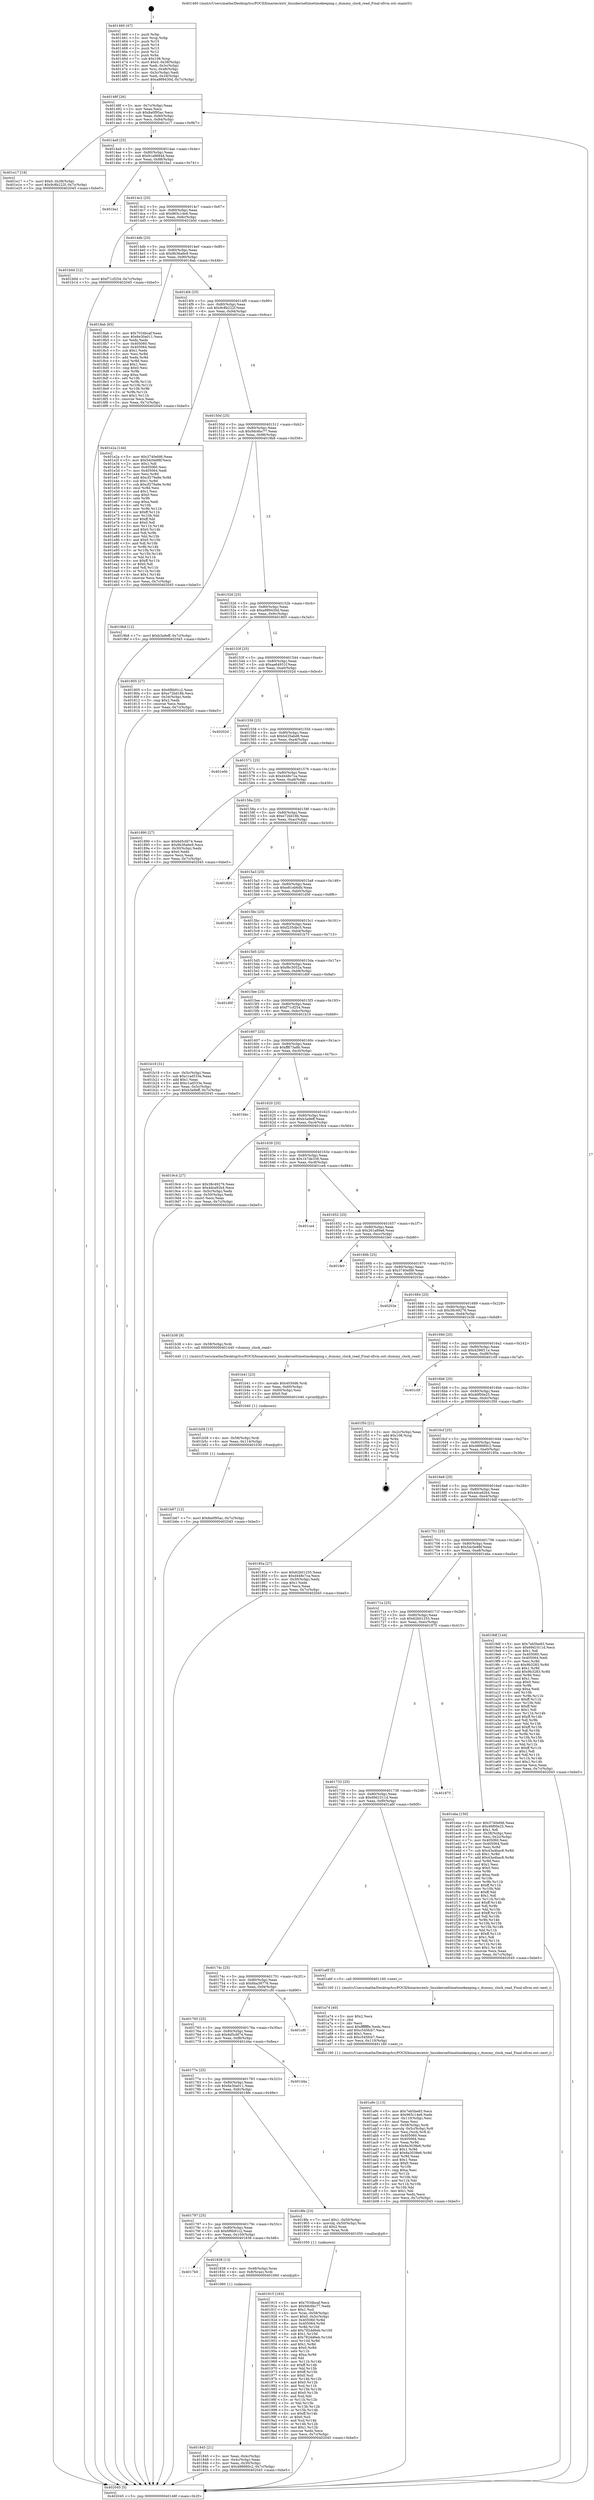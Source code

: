 digraph "0x401460" {
  label = "0x401460 (/mnt/c/Users/mathe/Desktop/tcc/POCII/binaries/extr_linuxkerneltimetimekeeping.c_dummy_clock_read_Final-ollvm.out::main(0))"
  labelloc = "t"
  node[shape=record]

  Entry [label="",width=0.3,height=0.3,shape=circle,fillcolor=black,style=filled]
  "0x40148f" [label="{
     0x40148f [26]\l
     | [instrs]\l
     &nbsp;&nbsp;0x40148f \<+3\>: mov -0x7c(%rbp),%eax\l
     &nbsp;&nbsp;0x401492 \<+2\>: mov %eax,%ecx\l
     &nbsp;&nbsp;0x401494 \<+6\>: sub $0x8a0f95ac,%ecx\l
     &nbsp;&nbsp;0x40149a \<+3\>: mov %eax,-0x80(%rbp)\l
     &nbsp;&nbsp;0x40149d \<+6\>: mov %ecx,-0x84(%rbp)\l
     &nbsp;&nbsp;0x4014a3 \<+6\>: je 0000000000401e17 \<main+0x9b7\>\l
  }"]
  "0x401e17" [label="{
     0x401e17 [19]\l
     | [instrs]\l
     &nbsp;&nbsp;0x401e17 \<+7\>: movl $0x0,-0x38(%rbp)\l
     &nbsp;&nbsp;0x401e1e \<+7\>: movl $0x9c8b222f,-0x7c(%rbp)\l
     &nbsp;&nbsp;0x401e25 \<+5\>: jmp 0000000000402045 \<main+0xbe5\>\l
  }"]
  "0x4014a9" [label="{
     0x4014a9 [25]\l
     | [instrs]\l
     &nbsp;&nbsp;0x4014a9 \<+5\>: jmp 00000000004014ae \<main+0x4e\>\l
     &nbsp;&nbsp;0x4014ae \<+3\>: mov -0x80(%rbp),%eax\l
     &nbsp;&nbsp;0x4014b1 \<+5\>: sub $0x91a9684d,%eax\l
     &nbsp;&nbsp;0x4014b6 \<+6\>: mov %eax,-0x88(%rbp)\l
     &nbsp;&nbsp;0x4014bc \<+6\>: je 0000000000401ba1 \<main+0x741\>\l
  }"]
  Exit [label="",width=0.3,height=0.3,shape=circle,fillcolor=black,style=filled,peripheries=2]
  "0x401ba1" [label="{
     0x401ba1\l
  }", style=dashed]
  "0x4014c2" [label="{
     0x4014c2 [25]\l
     | [instrs]\l
     &nbsp;&nbsp;0x4014c2 \<+5\>: jmp 00000000004014c7 \<main+0x67\>\l
     &nbsp;&nbsp;0x4014c7 \<+3\>: mov -0x80(%rbp),%eax\l
     &nbsp;&nbsp;0x4014ca \<+5\>: sub $0x965c14e6,%eax\l
     &nbsp;&nbsp;0x4014cf \<+6\>: mov %eax,-0x8c(%rbp)\l
     &nbsp;&nbsp;0x4014d5 \<+6\>: je 0000000000401b0d \<main+0x6ad\>\l
  }"]
  "0x401b67" [label="{
     0x401b67 [12]\l
     | [instrs]\l
     &nbsp;&nbsp;0x401b67 \<+7\>: movl $0x8a0f95ac,-0x7c(%rbp)\l
     &nbsp;&nbsp;0x401b6e \<+5\>: jmp 0000000000402045 \<main+0xbe5\>\l
  }"]
  "0x401b0d" [label="{
     0x401b0d [12]\l
     | [instrs]\l
     &nbsp;&nbsp;0x401b0d \<+7\>: movl $0xf71cf254,-0x7c(%rbp)\l
     &nbsp;&nbsp;0x401b14 \<+5\>: jmp 0000000000402045 \<main+0xbe5\>\l
  }"]
  "0x4014db" [label="{
     0x4014db [25]\l
     | [instrs]\l
     &nbsp;&nbsp;0x4014db \<+5\>: jmp 00000000004014e0 \<main+0x80\>\l
     &nbsp;&nbsp;0x4014e0 \<+3\>: mov -0x80(%rbp),%eax\l
     &nbsp;&nbsp;0x4014e3 \<+5\>: sub $0x9b36a6e9,%eax\l
     &nbsp;&nbsp;0x4014e8 \<+6\>: mov %eax,-0x90(%rbp)\l
     &nbsp;&nbsp;0x4014ee \<+6\>: je 00000000004018ab \<main+0x44b\>\l
  }"]
  "0x401b58" [label="{
     0x401b58 [15]\l
     | [instrs]\l
     &nbsp;&nbsp;0x401b58 \<+4\>: mov -0x58(%rbp),%rdi\l
     &nbsp;&nbsp;0x401b5c \<+6\>: mov %eax,-0x114(%rbp)\l
     &nbsp;&nbsp;0x401b62 \<+5\>: call 0000000000401030 \<free@plt\>\l
     | [calls]\l
     &nbsp;&nbsp;0x401030 \{1\} (unknown)\l
  }"]
  "0x4018ab" [label="{
     0x4018ab [83]\l
     | [instrs]\l
     &nbsp;&nbsp;0x4018ab \<+5\>: mov $0x7034bcaf,%eax\l
     &nbsp;&nbsp;0x4018b0 \<+5\>: mov $0x6e30a011,%ecx\l
     &nbsp;&nbsp;0x4018b5 \<+2\>: xor %edx,%edx\l
     &nbsp;&nbsp;0x4018b7 \<+7\>: mov 0x405060,%esi\l
     &nbsp;&nbsp;0x4018be \<+7\>: mov 0x405064,%edi\l
     &nbsp;&nbsp;0x4018c5 \<+3\>: sub $0x1,%edx\l
     &nbsp;&nbsp;0x4018c8 \<+3\>: mov %esi,%r8d\l
     &nbsp;&nbsp;0x4018cb \<+3\>: add %edx,%r8d\l
     &nbsp;&nbsp;0x4018ce \<+4\>: imul %r8d,%esi\l
     &nbsp;&nbsp;0x4018d2 \<+3\>: and $0x1,%esi\l
     &nbsp;&nbsp;0x4018d5 \<+3\>: cmp $0x0,%esi\l
     &nbsp;&nbsp;0x4018d8 \<+4\>: sete %r9b\l
     &nbsp;&nbsp;0x4018dc \<+3\>: cmp $0xa,%edi\l
     &nbsp;&nbsp;0x4018df \<+4\>: setl %r10b\l
     &nbsp;&nbsp;0x4018e3 \<+3\>: mov %r9b,%r11b\l
     &nbsp;&nbsp;0x4018e6 \<+3\>: and %r10b,%r11b\l
     &nbsp;&nbsp;0x4018e9 \<+3\>: xor %r10b,%r9b\l
     &nbsp;&nbsp;0x4018ec \<+3\>: or %r9b,%r11b\l
     &nbsp;&nbsp;0x4018ef \<+4\>: test $0x1,%r11b\l
     &nbsp;&nbsp;0x4018f3 \<+3\>: cmovne %ecx,%eax\l
     &nbsp;&nbsp;0x4018f6 \<+3\>: mov %eax,-0x7c(%rbp)\l
     &nbsp;&nbsp;0x4018f9 \<+5\>: jmp 0000000000402045 \<main+0xbe5\>\l
  }"]
  "0x4014f4" [label="{
     0x4014f4 [25]\l
     | [instrs]\l
     &nbsp;&nbsp;0x4014f4 \<+5\>: jmp 00000000004014f9 \<main+0x99\>\l
     &nbsp;&nbsp;0x4014f9 \<+3\>: mov -0x80(%rbp),%eax\l
     &nbsp;&nbsp;0x4014fc \<+5\>: sub $0x9c8b222f,%eax\l
     &nbsp;&nbsp;0x401501 \<+6\>: mov %eax,-0x94(%rbp)\l
     &nbsp;&nbsp;0x401507 \<+6\>: je 0000000000401e2a \<main+0x9ca\>\l
  }"]
  "0x401b41" [label="{
     0x401b41 [23]\l
     | [instrs]\l
     &nbsp;&nbsp;0x401b41 \<+10\>: movabs $0x4030d6,%rdi\l
     &nbsp;&nbsp;0x401b4b \<+3\>: mov %eax,-0x60(%rbp)\l
     &nbsp;&nbsp;0x401b4e \<+3\>: mov -0x60(%rbp),%esi\l
     &nbsp;&nbsp;0x401b51 \<+2\>: mov $0x0,%al\l
     &nbsp;&nbsp;0x401b53 \<+5\>: call 0000000000401040 \<printf@plt\>\l
     | [calls]\l
     &nbsp;&nbsp;0x401040 \{1\} (unknown)\l
  }"]
  "0x401e2a" [label="{
     0x401e2a [144]\l
     | [instrs]\l
     &nbsp;&nbsp;0x401e2a \<+5\>: mov $0x3740efd6,%eax\l
     &nbsp;&nbsp;0x401e2f \<+5\>: mov $0x5dc0e88f,%ecx\l
     &nbsp;&nbsp;0x401e34 \<+2\>: mov $0x1,%dl\l
     &nbsp;&nbsp;0x401e36 \<+7\>: mov 0x405060,%esi\l
     &nbsp;&nbsp;0x401e3d \<+7\>: mov 0x405064,%edi\l
     &nbsp;&nbsp;0x401e44 \<+3\>: mov %esi,%r8d\l
     &nbsp;&nbsp;0x401e47 \<+7\>: add $0xcf279a9e,%r8d\l
     &nbsp;&nbsp;0x401e4e \<+4\>: sub $0x1,%r8d\l
     &nbsp;&nbsp;0x401e52 \<+7\>: sub $0xcf279a9e,%r8d\l
     &nbsp;&nbsp;0x401e59 \<+4\>: imul %r8d,%esi\l
     &nbsp;&nbsp;0x401e5d \<+3\>: and $0x1,%esi\l
     &nbsp;&nbsp;0x401e60 \<+3\>: cmp $0x0,%esi\l
     &nbsp;&nbsp;0x401e63 \<+4\>: sete %r9b\l
     &nbsp;&nbsp;0x401e67 \<+3\>: cmp $0xa,%edi\l
     &nbsp;&nbsp;0x401e6a \<+4\>: setl %r10b\l
     &nbsp;&nbsp;0x401e6e \<+3\>: mov %r9b,%r11b\l
     &nbsp;&nbsp;0x401e71 \<+4\>: xor $0xff,%r11b\l
     &nbsp;&nbsp;0x401e75 \<+3\>: mov %r10b,%bl\l
     &nbsp;&nbsp;0x401e78 \<+3\>: xor $0xff,%bl\l
     &nbsp;&nbsp;0x401e7b \<+3\>: xor $0x0,%dl\l
     &nbsp;&nbsp;0x401e7e \<+3\>: mov %r11b,%r14b\l
     &nbsp;&nbsp;0x401e81 \<+4\>: and $0x0,%r14b\l
     &nbsp;&nbsp;0x401e85 \<+3\>: and %dl,%r9b\l
     &nbsp;&nbsp;0x401e88 \<+3\>: mov %bl,%r15b\l
     &nbsp;&nbsp;0x401e8b \<+4\>: and $0x0,%r15b\l
     &nbsp;&nbsp;0x401e8f \<+3\>: and %dl,%r10b\l
     &nbsp;&nbsp;0x401e92 \<+3\>: or %r9b,%r14b\l
     &nbsp;&nbsp;0x401e95 \<+3\>: or %r10b,%r15b\l
     &nbsp;&nbsp;0x401e98 \<+3\>: xor %r15b,%r14b\l
     &nbsp;&nbsp;0x401e9b \<+3\>: or %bl,%r11b\l
     &nbsp;&nbsp;0x401e9e \<+4\>: xor $0xff,%r11b\l
     &nbsp;&nbsp;0x401ea2 \<+3\>: or $0x0,%dl\l
     &nbsp;&nbsp;0x401ea5 \<+3\>: and %dl,%r11b\l
     &nbsp;&nbsp;0x401ea8 \<+3\>: or %r11b,%r14b\l
     &nbsp;&nbsp;0x401eab \<+4\>: test $0x1,%r14b\l
     &nbsp;&nbsp;0x401eaf \<+3\>: cmovne %ecx,%eax\l
     &nbsp;&nbsp;0x401eb2 \<+3\>: mov %eax,-0x7c(%rbp)\l
     &nbsp;&nbsp;0x401eb5 \<+5\>: jmp 0000000000402045 \<main+0xbe5\>\l
  }"]
  "0x40150d" [label="{
     0x40150d [25]\l
     | [instrs]\l
     &nbsp;&nbsp;0x40150d \<+5\>: jmp 0000000000401512 \<main+0xb2\>\l
     &nbsp;&nbsp;0x401512 \<+3\>: mov -0x80(%rbp),%eax\l
     &nbsp;&nbsp;0x401515 \<+5\>: sub $0x9dc6bc77,%eax\l
     &nbsp;&nbsp;0x40151a \<+6\>: mov %eax,-0x98(%rbp)\l
     &nbsp;&nbsp;0x401520 \<+6\>: je 00000000004019b8 \<main+0x558\>\l
  }"]
  "0x401a9c" [label="{
     0x401a9c [113]\l
     | [instrs]\l
     &nbsp;&nbsp;0x401a9c \<+5\>: mov $0x7eb5be83,%ecx\l
     &nbsp;&nbsp;0x401aa1 \<+5\>: mov $0x965c14e6,%edx\l
     &nbsp;&nbsp;0x401aa6 \<+6\>: mov -0x110(%rbp),%esi\l
     &nbsp;&nbsp;0x401aac \<+3\>: imul %eax,%esi\l
     &nbsp;&nbsp;0x401aaf \<+4\>: mov -0x58(%rbp),%rdi\l
     &nbsp;&nbsp;0x401ab3 \<+4\>: movslq -0x5c(%rbp),%r8\l
     &nbsp;&nbsp;0x401ab7 \<+4\>: mov %esi,(%rdi,%r8,4)\l
     &nbsp;&nbsp;0x401abb \<+7\>: mov 0x405060,%eax\l
     &nbsp;&nbsp;0x401ac2 \<+7\>: mov 0x405064,%esi\l
     &nbsp;&nbsp;0x401ac9 \<+3\>: mov %eax,%r9d\l
     &nbsp;&nbsp;0x401acc \<+7\>: sub $0x8a3038e6,%r9d\l
     &nbsp;&nbsp;0x401ad3 \<+4\>: sub $0x1,%r9d\l
     &nbsp;&nbsp;0x401ad7 \<+7\>: add $0x8a3038e6,%r9d\l
     &nbsp;&nbsp;0x401ade \<+4\>: imul %r9d,%eax\l
     &nbsp;&nbsp;0x401ae2 \<+3\>: and $0x1,%eax\l
     &nbsp;&nbsp;0x401ae5 \<+3\>: cmp $0x0,%eax\l
     &nbsp;&nbsp;0x401ae8 \<+4\>: sete %r10b\l
     &nbsp;&nbsp;0x401aec \<+3\>: cmp $0xa,%esi\l
     &nbsp;&nbsp;0x401aef \<+4\>: setl %r11b\l
     &nbsp;&nbsp;0x401af3 \<+3\>: mov %r10b,%bl\l
     &nbsp;&nbsp;0x401af6 \<+3\>: and %r11b,%bl\l
     &nbsp;&nbsp;0x401af9 \<+3\>: xor %r11b,%r10b\l
     &nbsp;&nbsp;0x401afc \<+3\>: or %r10b,%bl\l
     &nbsp;&nbsp;0x401aff \<+3\>: test $0x1,%bl\l
     &nbsp;&nbsp;0x401b02 \<+3\>: cmovne %edx,%ecx\l
     &nbsp;&nbsp;0x401b05 \<+3\>: mov %ecx,-0x7c(%rbp)\l
     &nbsp;&nbsp;0x401b08 \<+5\>: jmp 0000000000402045 \<main+0xbe5\>\l
  }"]
  "0x4019b8" [label="{
     0x4019b8 [12]\l
     | [instrs]\l
     &nbsp;&nbsp;0x4019b8 \<+7\>: movl $0xb3a9eff,-0x7c(%rbp)\l
     &nbsp;&nbsp;0x4019bf \<+5\>: jmp 0000000000402045 \<main+0xbe5\>\l
  }"]
  "0x401526" [label="{
     0x401526 [25]\l
     | [instrs]\l
     &nbsp;&nbsp;0x401526 \<+5\>: jmp 000000000040152b \<main+0xcb\>\l
     &nbsp;&nbsp;0x40152b \<+3\>: mov -0x80(%rbp),%eax\l
     &nbsp;&nbsp;0x40152e \<+5\>: sub $0xa989430d,%eax\l
     &nbsp;&nbsp;0x401533 \<+6\>: mov %eax,-0x9c(%rbp)\l
     &nbsp;&nbsp;0x401539 \<+6\>: je 0000000000401805 \<main+0x3a5\>\l
  }"]
  "0x401a74" [label="{
     0x401a74 [40]\l
     | [instrs]\l
     &nbsp;&nbsp;0x401a74 \<+5\>: mov $0x2,%ecx\l
     &nbsp;&nbsp;0x401a79 \<+1\>: cltd\l
     &nbsp;&nbsp;0x401a7a \<+2\>: idiv %ecx\l
     &nbsp;&nbsp;0x401a7c \<+6\>: imul $0xfffffffe,%edx,%ecx\l
     &nbsp;&nbsp;0x401a82 \<+6\>: add $0xc545fcb7,%ecx\l
     &nbsp;&nbsp;0x401a88 \<+3\>: add $0x1,%ecx\l
     &nbsp;&nbsp;0x401a8b \<+6\>: sub $0xc545fcb7,%ecx\l
     &nbsp;&nbsp;0x401a91 \<+6\>: mov %ecx,-0x110(%rbp)\l
     &nbsp;&nbsp;0x401a97 \<+5\>: call 0000000000401160 \<next_i\>\l
     | [calls]\l
     &nbsp;&nbsp;0x401160 \{1\} (/mnt/c/Users/mathe/Desktop/tcc/POCII/binaries/extr_linuxkerneltimetimekeeping.c_dummy_clock_read_Final-ollvm.out::next_i)\l
  }"]
  "0x401805" [label="{
     0x401805 [27]\l
     | [instrs]\l
     &nbsp;&nbsp;0x401805 \<+5\>: mov $0x6f6b91c2,%eax\l
     &nbsp;&nbsp;0x40180a \<+5\>: mov $0xe72bd18b,%ecx\l
     &nbsp;&nbsp;0x40180f \<+3\>: mov -0x34(%rbp),%edx\l
     &nbsp;&nbsp;0x401812 \<+3\>: cmp $0x2,%edx\l
     &nbsp;&nbsp;0x401815 \<+3\>: cmovne %ecx,%eax\l
     &nbsp;&nbsp;0x401818 \<+3\>: mov %eax,-0x7c(%rbp)\l
     &nbsp;&nbsp;0x40181b \<+5\>: jmp 0000000000402045 \<main+0xbe5\>\l
  }"]
  "0x40153f" [label="{
     0x40153f [25]\l
     | [instrs]\l
     &nbsp;&nbsp;0x40153f \<+5\>: jmp 0000000000401544 \<main+0xe4\>\l
     &nbsp;&nbsp;0x401544 \<+3\>: mov -0x80(%rbp),%eax\l
     &nbsp;&nbsp;0x401547 \<+5\>: sub $0xaa64931f,%eax\l
     &nbsp;&nbsp;0x40154c \<+6\>: mov %eax,-0xa0(%rbp)\l
     &nbsp;&nbsp;0x401552 \<+6\>: je 000000000040202d \<main+0xbcd\>\l
  }"]
  "0x402045" [label="{
     0x402045 [5]\l
     | [instrs]\l
     &nbsp;&nbsp;0x402045 \<+5\>: jmp 000000000040148f \<main+0x2f\>\l
  }"]
  "0x401460" [label="{
     0x401460 [47]\l
     | [instrs]\l
     &nbsp;&nbsp;0x401460 \<+1\>: push %rbp\l
     &nbsp;&nbsp;0x401461 \<+3\>: mov %rsp,%rbp\l
     &nbsp;&nbsp;0x401464 \<+2\>: push %r15\l
     &nbsp;&nbsp;0x401466 \<+2\>: push %r14\l
     &nbsp;&nbsp;0x401468 \<+2\>: push %r13\l
     &nbsp;&nbsp;0x40146a \<+2\>: push %r12\l
     &nbsp;&nbsp;0x40146c \<+1\>: push %rbx\l
     &nbsp;&nbsp;0x40146d \<+7\>: sub $0x108,%rsp\l
     &nbsp;&nbsp;0x401474 \<+7\>: movl $0x0,-0x38(%rbp)\l
     &nbsp;&nbsp;0x40147b \<+3\>: mov %edi,-0x3c(%rbp)\l
     &nbsp;&nbsp;0x40147e \<+4\>: mov %rsi,-0x48(%rbp)\l
     &nbsp;&nbsp;0x401482 \<+3\>: mov -0x3c(%rbp),%edi\l
     &nbsp;&nbsp;0x401485 \<+3\>: mov %edi,-0x34(%rbp)\l
     &nbsp;&nbsp;0x401488 \<+7\>: movl $0xa989430d,-0x7c(%rbp)\l
  }"]
  "0x401915" [label="{
     0x401915 [163]\l
     | [instrs]\l
     &nbsp;&nbsp;0x401915 \<+5\>: mov $0x7034bcaf,%ecx\l
     &nbsp;&nbsp;0x40191a \<+5\>: mov $0x9dc6bc77,%edx\l
     &nbsp;&nbsp;0x40191f \<+3\>: mov $0x1,%sil\l
     &nbsp;&nbsp;0x401922 \<+4\>: mov %rax,-0x58(%rbp)\l
     &nbsp;&nbsp;0x401926 \<+7\>: movl $0x0,-0x5c(%rbp)\l
     &nbsp;&nbsp;0x40192d \<+8\>: mov 0x405060,%r8d\l
     &nbsp;&nbsp;0x401935 \<+8\>: mov 0x405064,%r9d\l
     &nbsp;&nbsp;0x40193d \<+3\>: mov %r8d,%r10d\l
     &nbsp;&nbsp;0x401940 \<+7\>: add $0x782dd6eb,%r10d\l
     &nbsp;&nbsp;0x401947 \<+4\>: sub $0x1,%r10d\l
     &nbsp;&nbsp;0x40194b \<+7\>: sub $0x782dd6eb,%r10d\l
     &nbsp;&nbsp;0x401952 \<+4\>: imul %r10d,%r8d\l
     &nbsp;&nbsp;0x401956 \<+4\>: and $0x1,%r8d\l
     &nbsp;&nbsp;0x40195a \<+4\>: cmp $0x0,%r8d\l
     &nbsp;&nbsp;0x40195e \<+4\>: sete %r11b\l
     &nbsp;&nbsp;0x401962 \<+4\>: cmp $0xa,%r9d\l
     &nbsp;&nbsp;0x401966 \<+3\>: setl %bl\l
     &nbsp;&nbsp;0x401969 \<+3\>: mov %r11b,%r14b\l
     &nbsp;&nbsp;0x40196c \<+4\>: xor $0xff,%r14b\l
     &nbsp;&nbsp;0x401970 \<+3\>: mov %bl,%r15b\l
     &nbsp;&nbsp;0x401973 \<+4\>: xor $0xff,%r15b\l
     &nbsp;&nbsp;0x401977 \<+4\>: xor $0x0,%sil\l
     &nbsp;&nbsp;0x40197b \<+3\>: mov %r14b,%r12b\l
     &nbsp;&nbsp;0x40197e \<+4\>: and $0x0,%r12b\l
     &nbsp;&nbsp;0x401982 \<+3\>: and %sil,%r11b\l
     &nbsp;&nbsp;0x401985 \<+3\>: mov %r15b,%r13b\l
     &nbsp;&nbsp;0x401988 \<+4\>: and $0x0,%r13b\l
     &nbsp;&nbsp;0x40198c \<+3\>: and %sil,%bl\l
     &nbsp;&nbsp;0x40198f \<+3\>: or %r11b,%r12b\l
     &nbsp;&nbsp;0x401992 \<+3\>: or %bl,%r13b\l
     &nbsp;&nbsp;0x401995 \<+3\>: xor %r13b,%r12b\l
     &nbsp;&nbsp;0x401998 \<+3\>: or %r15b,%r14b\l
     &nbsp;&nbsp;0x40199b \<+4\>: xor $0xff,%r14b\l
     &nbsp;&nbsp;0x40199f \<+4\>: or $0x0,%sil\l
     &nbsp;&nbsp;0x4019a3 \<+3\>: and %sil,%r14b\l
     &nbsp;&nbsp;0x4019a6 \<+3\>: or %r14b,%r12b\l
     &nbsp;&nbsp;0x4019a9 \<+4\>: test $0x1,%r12b\l
     &nbsp;&nbsp;0x4019ad \<+3\>: cmovne %edx,%ecx\l
     &nbsp;&nbsp;0x4019b0 \<+3\>: mov %ecx,-0x7c(%rbp)\l
     &nbsp;&nbsp;0x4019b3 \<+5\>: jmp 0000000000402045 \<main+0xbe5\>\l
  }"]
  "0x40202d" [label="{
     0x40202d\l
  }", style=dashed]
  "0x401558" [label="{
     0x401558 [25]\l
     | [instrs]\l
     &nbsp;&nbsp;0x401558 \<+5\>: jmp 000000000040155d \<main+0xfd\>\l
     &nbsp;&nbsp;0x40155d \<+3\>: mov -0x80(%rbp),%eax\l
     &nbsp;&nbsp;0x401560 \<+5\>: sub $0xb435abd8,%eax\l
     &nbsp;&nbsp;0x401565 \<+6\>: mov %eax,-0xa4(%rbp)\l
     &nbsp;&nbsp;0x40156b \<+6\>: je 0000000000401e0b \<main+0x9ab\>\l
  }"]
  "0x401845" [label="{
     0x401845 [21]\l
     | [instrs]\l
     &nbsp;&nbsp;0x401845 \<+3\>: mov %eax,-0x4c(%rbp)\l
     &nbsp;&nbsp;0x401848 \<+3\>: mov -0x4c(%rbp),%eax\l
     &nbsp;&nbsp;0x40184b \<+3\>: mov %eax,-0x30(%rbp)\l
     &nbsp;&nbsp;0x40184e \<+7\>: movl $0x488680c2,-0x7c(%rbp)\l
     &nbsp;&nbsp;0x401855 \<+5\>: jmp 0000000000402045 \<main+0xbe5\>\l
  }"]
  "0x401e0b" [label="{
     0x401e0b\l
  }", style=dashed]
  "0x401571" [label="{
     0x401571 [25]\l
     | [instrs]\l
     &nbsp;&nbsp;0x401571 \<+5\>: jmp 0000000000401576 \<main+0x116\>\l
     &nbsp;&nbsp;0x401576 \<+3\>: mov -0x80(%rbp),%eax\l
     &nbsp;&nbsp;0x401579 \<+5\>: sub $0xd448c7ca,%eax\l
     &nbsp;&nbsp;0x40157e \<+6\>: mov %eax,-0xa8(%rbp)\l
     &nbsp;&nbsp;0x401584 \<+6\>: je 0000000000401890 \<main+0x430\>\l
  }"]
  "0x4017b0" [label="{
     0x4017b0\l
  }", style=dashed]
  "0x401890" [label="{
     0x401890 [27]\l
     | [instrs]\l
     &nbsp;&nbsp;0x401890 \<+5\>: mov $0x6d5cfd74,%eax\l
     &nbsp;&nbsp;0x401895 \<+5\>: mov $0x9b36a6e9,%ecx\l
     &nbsp;&nbsp;0x40189a \<+3\>: mov -0x30(%rbp),%edx\l
     &nbsp;&nbsp;0x40189d \<+3\>: cmp $0x0,%edx\l
     &nbsp;&nbsp;0x4018a0 \<+3\>: cmove %ecx,%eax\l
     &nbsp;&nbsp;0x4018a3 \<+3\>: mov %eax,-0x7c(%rbp)\l
     &nbsp;&nbsp;0x4018a6 \<+5\>: jmp 0000000000402045 \<main+0xbe5\>\l
  }"]
  "0x40158a" [label="{
     0x40158a [25]\l
     | [instrs]\l
     &nbsp;&nbsp;0x40158a \<+5\>: jmp 000000000040158f \<main+0x12f\>\l
     &nbsp;&nbsp;0x40158f \<+3\>: mov -0x80(%rbp),%eax\l
     &nbsp;&nbsp;0x401592 \<+5\>: sub $0xe72bd18b,%eax\l
     &nbsp;&nbsp;0x401597 \<+6\>: mov %eax,-0xac(%rbp)\l
     &nbsp;&nbsp;0x40159d \<+6\>: je 0000000000401820 \<main+0x3c0\>\l
  }"]
  "0x401838" [label="{
     0x401838 [13]\l
     | [instrs]\l
     &nbsp;&nbsp;0x401838 \<+4\>: mov -0x48(%rbp),%rax\l
     &nbsp;&nbsp;0x40183c \<+4\>: mov 0x8(%rax),%rdi\l
     &nbsp;&nbsp;0x401840 \<+5\>: call 0000000000401060 \<atoi@plt\>\l
     | [calls]\l
     &nbsp;&nbsp;0x401060 \{1\} (unknown)\l
  }"]
  "0x401820" [label="{
     0x401820\l
  }", style=dashed]
  "0x4015a3" [label="{
     0x4015a3 [25]\l
     | [instrs]\l
     &nbsp;&nbsp;0x4015a3 \<+5\>: jmp 00000000004015a8 \<main+0x148\>\l
     &nbsp;&nbsp;0x4015a8 \<+3\>: mov -0x80(%rbp),%eax\l
     &nbsp;&nbsp;0x4015ab \<+5\>: sub $0xe81eb6db,%eax\l
     &nbsp;&nbsp;0x4015b0 \<+6\>: mov %eax,-0xb0(%rbp)\l
     &nbsp;&nbsp;0x4015b6 \<+6\>: je 0000000000401d56 \<main+0x8f6\>\l
  }"]
  "0x401797" [label="{
     0x401797 [25]\l
     | [instrs]\l
     &nbsp;&nbsp;0x401797 \<+5\>: jmp 000000000040179c \<main+0x33c\>\l
     &nbsp;&nbsp;0x40179c \<+3\>: mov -0x80(%rbp),%eax\l
     &nbsp;&nbsp;0x40179f \<+5\>: sub $0x6f6b91c2,%eax\l
     &nbsp;&nbsp;0x4017a4 \<+6\>: mov %eax,-0x100(%rbp)\l
     &nbsp;&nbsp;0x4017aa \<+6\>: je 0000000000401838 \<main+0x3d8\>\l
  }"]
  "0x401d56" [label="{
     0x401d56\l
  }", style=dashed]
  "0x4015bc" [label="{
     0x4015bc [25]\l
     | [instrs]\l
     &nbsp;&nbsp;0x4015bc \<+5\>: jmp 00000000004015c1 \<main+0x161\>\l
     &nbsp;&nbsp;0x4015c1 \<+3\>: mov -0x80(%rbp),%eax\l
     &nbsp;&nbsp;0x4015c4 \<+5\>: sub $0xf235dbc5,%eax\l
     &nbsp;&nbsp;0x4015c9 \<+6\>: mov %eax,-0xb4(%rbp)\l
     &nbsp;&nbsp;0x4015cf \<+6\>: je 0000000000401b73 \<main+0x713\>\l
  }"]
  "0x4018fe" [label="{
     0x4018fe [23]\l
     | [instrs]\l
     &nbsp;&nbsp;0x4018fe \<+7\>: movl $0x1,-0x50(%rbp)\l
     &nbsp;&nbsp;0x401905 \<+4\>: movslq -0x50(%rbp),%rax\l
     &nbsp;&nbsp;0x401909 \<+4\>: shl $0x2,%rax\l
     &nbsp;&nbsp;0x40190d \<+3\>: mov %rax,%rdi\l
     &nbsp;&nbsp;0x401910 \<+5\>: call 0000000000401050 \<malloc@plt\>\l
     | [calls]\l
     &nbsp;&nbsp;0x401050 \{1\} (unknown)\l
  }"]
  "0x401b73" [label="{
     0x401b73\l
  }", style=dashed]
  "0x4015d5" [label="{
     0x4015d5 [25]\l
     | [instrs]\l
     &nbsp;&nbsp;0x4015d5 \<+5\>: jmp 00000000004015da \<main+0x17a\>\l
     &nbsp;&nbsp;0x4015da \<+3\>: mov -0x80(%rbp),%eax\l
     &nbsp;&nbsp;0x4015dd \<+5\>: sub $0xf6c3052a,%eax\l
     &nbsp;&nbsp;0x4015e2 \<+6\>: mov %eax,-0xb8(%rbp)\l
     &nbsp;&nbsp;0x4015e8 \<+6\>: je 0000000000401d0f \<main+0x8af\>\l
  }"]
  "0x40177e" [label="{
     0x40177e [25]\l
     | [instrs]\l
     &nbsp;&nbsp;0x40177e \<+5\>: jmp 0000000000401783 \<main+0x323\>\l
     &nbsp;&nbsp;0x401783 \<+3\>: mov -0x80(%rbp),%eax\l
     &nbsp;&nbsp;0x401786 \<+5\>: sub $0x6e30a011,%eax\l
     &nbsp;&nbsp;0x40178b \<+6\>: mov %eax,-0xfc(%rbp)\l
     &nbsp;&nbsp;0x401791 \<+6\>: je 00000000004018fe \<main+0x49e\>\l
  }"]
  "0x401d0f" [label="{
     0x401d0f\l
  }", style=dashed]
  "0x4015ee" [label="{
     0x4015ee [25]\l
     | [instrs]\l
     &nbsp;&nbsp;0x4015ee \<+5\>: jmp 00000000004015f3 \<main+0x193\>\l
     &nbsp;&nbsp;0x4015f3 \<+3\>: mov -0x80(%rbp),%eax\l
     &nbsp;&nbsp;0x4015f6 \<+5\>: sub $0xf71cf254,%eax\l
     &nbsp;&nbsp;0x4015fb \<+6\>: mov %eax,-0xbc(%rbp)\l
     &nbsp;&nbsp;0x401601 \<+6\>: je 0000000000401b19 \<main+0x6b9\>\l
  }"]
  "0x401d4a" [label="{
     0x401d4a\l
  }", style=dashed]
  "0x401b19" [label="{
     0x401b19 [31]\l
     | [instrs]\l
     &nbsp;&nbsp;0x401b19 \<+3\>: mov -0x5c(%rbp),%eax\l
     &nbsp;&nbsp;0x401b1c \<+5\>: sub $0xc1ad533e,%eax\l
     &nbsp;&nbsp;0x401b21 \<+3\>: add $0x1,%eax\l
     &nbsp;&nbsp;0x401b24 \<+5\>: add $0xc1ad533e,%eax\l
     &nbsp;&nbsp;0x401b29 \<+3\>: mov %eax,-0x5c(%rbp)\l
     &nbsp;&nbsp;0x401b2c \<+7\>: movl $0xb3a9eff,-0x7c(%rbp)\l
     &nbsp;&nbsp;0x401b33 \<+5\>: jmp 0000000000402045 \<main+0xbe5\>\l
  }"]
  "0x401607" [label="{
     0x401607 [25]\l
     | [instrs]\l
     &nbsp;&nbsp;0x401607 \<+5\>: jmp 000000000040160c \<main+0x1ac\>\l
     &nbsp;&nbsp;0x40160c \<+3\>: mov -0x80(%rbp),%eax\l
     &nbsp;&nbsp;0x40160f \<+5\>: sub $0xff873a8b,%eax\l
     &nbsp;&nbsp;0x401614 \<+6\>: mov %eax,-0xc0(%rbp)\l
     &nbsp;&nbsp;0x40161a \<+6\>: je 0000000000401bbc \<main+0x75c\>\l
  }"]
  "0x401765" [label="{
     0x401765 [25]\l
     | [instrs]\l
     &nbsp;&nbsp;0x401765 \<+5\>: jmp 000000000040176a \<main+0x30a\>\l
     &nbsp;&nbsp;0x40176a \<+3\>: mov -0x80(%rbp),%eax\l
     &nbsp;&nbsp;0x40176d \<+5\>: sub $0x6d5cfd74,%eax\l
     &nbsp;&nbsp;0x401772 \<+6\>: mov %eax,-0xf8(%rbp)\l
     &nbsp;&nbsp;0x401778 \<+6\>: je 0000000000401d4a \<main+0x8ea\>\l
  }"]
  "0x401bbc" [label="{
     0x401bbc\l
  }", style=dashed]
  "0x401620" [label="{
     0x401620 [25]\l
     | [instrs]\l
     &nbsp;&nbsp;0x401620 \<+5\>: jmp 0000000000401625 \<main+0x1c5\>\l
     &nbsp;&nbsp;0x401625 \<+3\>: mov -0x80(%rbp),%eax\l
     &nbsp;&nbsp;0x401628 \<+5\>: sub $0xb3a9eff,%eax\l
     &nbsp;&nbsp;0x40162d \<+6\>: mov %eax,-0xc4(%rbp)\l
     &nbsp;&nbsp;0x401633 \<+6\>: je 00000000004019c4 \<main+0x564\>\l
  }"]
  "0x401cf0" [label="{
     0x401cf0\l
  }", style=dashed]
  "0x4019c4" [label="{
     0x4019c4 [27]\l
     | [instrs]\l
     &nbsp;&nbsp;0x4019c4 \<+5\>: mov $0x38c49276,%eax\l
     &nbsp;&nbsp;0x4019c9 \<+5\>: mov $0x4dca92b4,%ecx\l
     &nbsp;&nbsp;0x4019ce \<+3\>: mov -0x5c(%rbp),%edx\l
     &nbsp;&nbsp;0x4019d1 \<+3\>: cmp -0x50(%rbp),%edx\l
     &nbsp;&nbsp;0x4019d4 \<+3\>: cmovl %ecx,%eax\l
     &nbsp;&nbsp;0x4019d7 \<+3\>: mov %eax,-0x7c(%rbp)\l
     &nbsp;&nbsp;0x4019da \<+5\>: jmp 0000000000402045 \<main+0xbe5\>\l
  }"]
  "0x401639" [label="{
     0x401639 [25]\l
     | [instrs]\l
     &nbsp;&nbsp;0x401639 \<+5\>: jmp 000000000040163e \<main+0x1de\>\l
     &nbsp;&nbsp;0x40163e \<+3\>: mov -0x80(%rbp),%eax\l
     &nbsp;&nbsp;0x401641 \<+5\>: sub $0x1b7de339,%eax\l
     &nbsp;&nbsp;0x401646 \<+6\>: mov %eax,-0xc8(%rbp)\l
     &nbsp;&nbsp;0x40164c \<+6\>: je 0000000000401ce4 \<main+0x884\>\l
  }"]
  "0x40174c" [label="{
     0x40174c [25]\l
     | [instrs]\l
     &nbsp;&nbsp;0x40174c \<+5\>: jmp 0000000000401751 \<main+0x2f1\>\l
     &nbsp;&nbsp;0x401751 \<+3\>: mov -0x80(%rbp),%eax\l
     &nbsp;&nbsp;0x401754 \<+5\>: sub $0x6ba38776,%eax\l
     &nbsp;&nbsp;0x401759 \<+6\>: mov %eax,-0xf4(%rbp)\l
     &nbsp;&nbsp;0x40175f \<+6\>: je 0000000000401cf0 \<main+0x890\>\l
  }"]
  "0x401ce4" [label="{
     0x401ce4\l
  }", style=dashed]
  "0x401652" [label="{
     0x401652 [25]\l
     | [instrs]\l
     &nbsp;&nbsp;0x401652 \<+5\>: jmp 0000000000401657 \<main+0x1f7\>\l
     &nbsp;&nbsp;0x401657 \<+3\>: mov -0x80(%rbp),%eax\l
     &nbsp;&nbsp;0x40165a \<+5\>: sub $0x261a89a6,%eax\l
     &nbsp;&nbsp;0x40165f \<+6\>: mov %eax,-0xcc(%rbp)\l
     &nbsp;&nbsp;0x401665 \<+6\>: je 0000000000401fe0 \<main+0xb80\>\l
  }"]
  "0x401a6f" [label="{
     0x401a6f [5]\l
     | [instrs]\l
     &nbsp;&nbsp;0x401a6f \<+5\>: call 0000000000401160 \<next_i\>\l
     | [calls]\l
     &nbsp;&nbsp;0x401160 \{1\} (/mnt/c/Users/mathe/Desktop/tcc/POCII/binaries/extr_linuxkerneltimetimekeeping.c_dummy_clock_read_Final-ollvm.out::next_i)\l
  }"]
  "0x401fe0" [label="{
     0x401fe0\l
  }", style=dashed]
  "0x40166b" [label="{
     0x40166b [25]\l
     | [instrs]\l
     &nbsp;&nbsp;0x40166b \<+5\>: jmp 0000000000401670 \<main+0x210\>\l
     &nbsp;&nbsp;0x401670 \<+3\>: mov -0x80(%rbp),%eax\l
     &nbsp;&nbsp;0x401673 \<+5\>: sub $0x3740efd6,%eax\l
     &nbsp;&nbsp;0x401678 \<+6\>: mov %eax,-0xd0(%rbp)\l
     &nbsp;&nbsp;0x40167e \<+6\>: je 000000000040203e \<main+0xbde\>\l
  }"]
  "0x401733" [label="{
     0x401733 [25]\l
     | [instrs]\l
     &nbsp;&nbsp;0x401733 \<+5\>: jmp 0000000000401738 \<main+0x2d8\>\l
     &nbsp;&nbsp;0x401738 \<+3\>: mov -0x80(%rbp),%eax\l
     &nbsp;&nbsp;0x40173b \<+5\>: sub $0x69d1011d,%eax\l
     &nbsp;&nbsp;0x401740 \<+6\>: mov %eax,-0xf0(%rbp)\l
     &nbsp;&nbsp;0x401746 \<+6\>: je 0000000000401a6f \<main+0x60f\>\l
  }"]
  "0x40203e" [label="{
     0x40203e\l
  }", style=dashed]
  "0x401684" [label="{
     0x401684 [25]\l
     | [instrs]\l
     &nbsp;&nbsp;0x401684 \<+5\>: jmp 0000000000401689 \<main+0x229\>\l
     &nbsp;&nbsp;0x401689 \<+3\>: mov -0x80(%rbp),%eax\l
     &nbsp;&nbsp;0x40168c \<+5\>: sub $0x38c49276,%eax\l
     &nbsp;&nbsp;0x401691 \<+6\>: mov %eax,-0xd4(%rbp)\l
     &nbsp;&nbsp;0x401697 \<+6\>: je 0000000000401b38 \<main+0x6d8\>\l
  }"]
  "0x401875" [label="{
     0x401875\l
  }", style=dashed]
  "0x401b38" [label="{
     0x401b38 [9]\l
     | [instrs]\l
     &nbsp;&nbsp;0x401b38 \<+4\>: mov -0x58(%rbp),%rdi\l
     &nbsp;&nbsp;0x401b3c \<+5\>: call 0000000000401440 \<dummy_clock_read\>\l
     | [calls]\l
     &nbsp;&nbsp;0x401440 \{1\} (/mnt/c/Users/mathe/Desktop/tcc/POCII/binaries/extr_linuxkerneltimetimekeeping.c_dummy_clock_read_Final-ollvm.out::dummy_clock_read)\l
  }"]
  "0x40169d" [label="{
     0x40169d [25]\l
     | [instrs]\l
     &nbsp;&nbsp;0x40169d \<+5\>: jmp 00000000004016a2 \<main+0x242\>\l
     &nbsp;&nbsp;0x4016a2 \<+3\>: mov -0x80(%rbp),%eax\l
     &nbsp;&nbsp;0x4016a5 \<+5\>: sub $0x4296f11e,%eax\l
     &nbsp;&nbsp;0x4016aa \<+6\>: mov %eax,-0xd8(%rbp)\l
     &nbsp;&nbsp;0x4016b0 \<+6\>: je 0000000000401c0f \<main+0x7af\>\l
  }"]
  "0x40171a" [label="{
     0x40171a [25]\l
     | [instrs]\l
     &nbsp;&nbsp;0x40171a \<+5\>: jmp 000000000040171f \<main+0x2bf\>\l
     &nbsp;&nbsp;0x40171f \<+3\>: mov -0x80(%rbp),%eax\l
     &nbsp;&nbsp;0x401722 \<+5\>: sub $0x62b01255,%eax\l
     &nbsp;&nbsp;0x401727 \<+6\>: mov %eax,-0xec(%rbp)\l
     &nbsp;&nbsp;0x40172d \<+6\>: je 0000000000401875 \<main+0x415\>\l
  }"]
  "0x401c0f" [label="{
     0x401c0f\l
  }", style=dashed]
  "0x4016b6" [label="{
     0x4016b6 [25]\l
     | [instrs]\l
     &nbsp;&nbsp;0x4016b6 \<+5\>: jmp 00000000004016bb \<main+0x25b\>\l
     &nbsp;&nbsp;0x4016bb \<+3\>: mov -0x80(%rbp),%eax\l
     &nbsp;&nbsp;0x4016be \<+5\>: sub $0x46f00e25,%eax\l
     &nbsp;&nbsp;0x4016c3 \<+6\>: mov %eax,-0xdc(%rbp)\l
     &nbsp;&nbsp;0x4016c9 \<+6\>: je 0000000000401f50 \<main+0xaf0\>\l
  }"]
  "0x401eba" [label="{
     0x401eba [150]\l
     | [instrs]\l
     &nbsp;&nbsp;0x401eba \<+5\>: mov $0x3740efd6,%eax\l
     &nbsp;&nbsp;0x401ebf \<+5\>: mov $0x46f00e25,%ecx\l
     &nbsp;&nbsp;0x401ec4 \<+2\>: mov $0x1,%dl\l
     &nbsp;&nbsp;0x401ec6 \<+3\>: mov -0x38(%rbp),%esi\l
     &nbsp;&nbsp;0x401ec9 \<+3\>: mov %esi,-0x2c(%rbp)\l
     &nbsp;&nbsp;0x401ecc \<+7\>: mov 0x405060,%esi\l
     &nbsp;&nbsp;0x401ed3 \<+7\>: mov 0x405064,%edi\l
     &nbsp;&nbsp;0x401eda \<+3\>: mov %esi,%r8d\l
     &nbsp;&nbsp;0x401edd \<+7\>: sub $0x43a4bac8,%r8d\l
     &nbsp;&nbsp;0x401ee4 \<+4\>: sub $0x1,%r8d\l
     &nbsp;&nbsp;0x401ee8 \<+7\>: add $0x43a4bac8,%r8d\l
     &nbsp;&nbsp;0x401eef \<+4\>: imul %r8d,%esi\l
     &nbsp;&nbsp;0x401ef3 \<+3\>: and $0x1,%esi\l
     &nbsp;&nbsp;0x401ef6 \<+3\>: cmp $0x0,%esi\l
     &nbsp;&nbsp;0x401ef9 \<+4\>: sete %r9b\l
     &nbsp;&nbsp;0x401efd \<+3\>: cmp $0xa,%edi\l
     &nbsp;&nbsp;0x401f00 \<+4\>: setl %r10b\l
     &nbsp;&nbsp;0x401f04 \<+3\>: mov %r9b,%r11b\l
     &nbsp;&nbsp;0x401f07 \<+4\>: xor $0xff,%r11b\l
     &nbsp;&nbsp;0x401f0b \<+3\>: mov %r10b,%bl\l
     &nbsp;&nbsp;0x401f0e \<+3\>: xor $0xff,%bl\l
     &nbsp;&nbsp;0x401f11 \<+3\>: xor $0x1,%dl\l
     &nbsp;&nbsp;0x401f14 \<+3\>: mov %r11b,%r14b\l
     &nbsp;&nbsp;0x401f17 \<+4\>: and $0xff,%r14b\l
     &nbsp;&nbsp;0x401f1b \<+3\>: and %dl,%r9b\l
     &nbsp;&nbsp;0x401f1e \<+3\>: mov %bl,%r15b\l
     &nbsp;&nbsp;0x401f21 \<+4\>: and $0xff,%r15b\l
     &nbsp;&nbsp;0x401f25 \<+3\>: and %dl,%r10b\l
     &nbsp;&nbsp;0x401f28 \<+3\>: or %r9b,%r14b\l
     &nbsp;&nbsp;0x401f2b \<+3\>: or %r10b,%r15b\l
     &nbsp;&nbsp;0x401f2e \<+3\>: xor %r15b,%r14b\l
     &nbsp;&nbsp;0x401f31 \<+3\>: or %bl,%r11b\l
     &nbsp;&nbsp;0x401f34 \<+4\>: xor $0xff,%r11b\l
     &nbsp;&nbsp;0x401f38 \<+3\>: or $0x1,%dl\l
     &nbsp;&nbsp;0x401f3b \<+3\>: and %dl,%r11b\l
     &nbsp;&nbsp;0x401f3e \<+3\>: or %r11b,%r14b\l
     &nbsp;&nbsp;0x401f41 \<+4\>: test $0x1,%r14b\l
     &nbsp;&nbsp;0x401f45 \<+3\>: cmovne %ecx,%eax\l
     &nbsp;&nbsp;0x401f48 \<+3\>: mov %eax,-0x7c(%rbp)\l
     &nbsp;&nbsp;0x401f4b \<+5\>: jmp 0000000000402045 \<main+0xbe5\>\l
  }"]
  "0x401f50" [label="{
     0x401f50 [21]\l
     | [instrs]\l
     &nbsp;&nbsp;0x401f50 \<+3\>: mov -0x2c(%rbp),%eax\l
     &nbsp;&nbsp;0x401f53 \<+7\>: add $0x108,%rsp\l
     &nbsp;&nbsp;0x401f5a \<+1\>: pop %rbx\l
     &nbsp;&nbsp;0x401f5b \<+2\>: pop %r12\l
     &nbsp;&nbsp;0x401f5d \<+2\>: pop %r13\l
     &nbsp;&nbsp;0x401f5f \<+2\>: pop %r14\l
     &nbsp;&nbsp;0x401f61 \<+2\>: pop %r15\l
     &nbsp;&nbsp;0x401f63 \<+1\>: pop %rbp\l
     &nbsp;&nbsp;0x401f64 \<+1\>: ret\l
  }"]
  "0x4016cf" [label="{
     0x4016cf [25]\l
     | [instrs]\l
     &nbsp;&nbsp;0x4016cf \<+5\>: jmp 00000000004016d4 \<main+0x274\>\l
     &nbsp;&nbsp;0x4016d4 \<+3\>: mov -0x80(%rbp),%eax\l
     &nbsp;&nbsp;0x4016d7 \<+5\>: sub $0x488680c2,%eax\l
     &nbsp;&nbsp;0x4016dc \<+6\>: mov %eax,-0xe0(%rbp)\l
     &nbsp;&nbsp;0x4016e2 \<+6\>: je 000000000040185a \<main+0x3fa\>\l
  }"]
  "0x401701" [label="{
     0x401701 [25]\l
     | [instrs]\l
     &nbsp;&nbsp;0x401701 \<+5\>: jmp 0000000000401706 \<main+0x2a6\>\l
     &nbsp;&nbsp;0x401706 \<+3\>: mov -0x80(%rbp),%eax\l
     &nbsp;&nbsp;0x401709 \<+5\>: sub $0x5dc0e88f,%eax\l
     &nbsp;&nbsp;0x40170e \<+6\>: mov %eax,-0xe8(%rbp)\l
     &nbsp;&nbsp;0x401714 \<+6\>: je 0000000000401eba \<main+0xa5a\>\l
  }"]
  "0x40185a" [label="{
     0x40185a [27]\l
     | [instrs]\l
     &nbsp;&nbsp;0x40185a \<+5\>: mov $0x62b01255,%eax\l
     &nbsp;&nbsp;0x40185f \<+5\>: mov $0xd448c7ca,%ecx\l
     &nbsp;&nbsp;0x401864 \<+3\>: mov -0x30(%rbp),%edx\l
     &nbsp;&nbsp;0x401867 \<+3\>: cmp $0x1,%edx\l
     &nbsp;&nbsp;0x40186a \<+3\>: cmovl %ecx,%eax\l
     &nbsp;&nbsp;0x40186d \<+3\>: mov %eax,-0x7c(%rbp)\l
     &nbsp;&nbsp;0x401870 \<+5\>: jmp 0000000000402045 \<main+0xbe5\>\l
  }"]
  "0x4016e8" [label="{
     0x4016e8 [25]\l
     | [instrs]\l
     &nbsp;&nbsp;0x4016e8 \<+5\>: jmp 00000000004016ed \<main+0x28d\>\l
     &nbsp;&nbsp;0x4016ed \<+3\>: mov -0x80(%rbp),%eax\l
     &nbsp;&nbsp;0x4016f0 \<+5\>: sub $0x4dca92b4,%eax\l
     &nbsp;&nbsp;0x4016f5 \<+6\>: mov %eax,-0xe4(%rbp)\l
     &nbsp;&nbsp;0x4016fb \<+6\>: je 00000000004019df \<main+0x57f\>\l
  }"]
  "0x4019df" [label="{
     0x4019df [144]\l
     | [instrs]\l
     &nbsp;&nbsp;0x4019df \<+5\>: mov $0x7eb5be83,%eax\l
     &nbsp;&nbsp;0x4019e4 \<+5\>: mov $0x69d1011d,%ecx\l
     &nbsp;&nbsp;0x4019e9 \<+2\>: mov $0x1,%dl\l
     &nbsp;&nbsp;0x4019eb \<+7\>: mov 0x405060,%esi\l
     &nbsp;&nbsp;0x4019f2 \<+7\>: mov 0x405064,%edi\l
     &nbsp;&nbsp;0x4019f9 \<+3\>: mov %esi,%r8d\l
     &nbsp;&nbsp;0x4019fc \<+7\>: sub $0x9b3283,%r8d\l
     &nbsp;&nbsp;0x401a03 \<+4\>: sub $0x1,%r8d\l
     &nbsp;&nbsp;0x401a07 \<+7\>: add $0x9b3283,%r8d\l
     &nbsp;&nbsp;0x401a0e \<+4\>: imul %r8d,%esi\l
     &nbsp;&nbsp;0x401a12 \<+3\>: and $0x1,%esi\l
     &nbsp;&nbsp;0x401a15 \<+3\>: cmp $0x0,%esi\l
     &nbsp;&nbsp;0x401a18 \<+4\>: sete %r9b\l
     &nbsp;&nbsp;0x401a1c \<+3\>: cmp $0xa,%edi\l
     &nbsp;&nbsp;0x401a1f \<+4\>: setl %r10b\l
     &nbsp;&nbsp;0x401a23 \<+3\>: mov %r9b,%r11b\l
     &nbsp;&nbsp;0x401a26 \<+4\>: xor $0xff,%r11b\l
     &nbsp;&nbsp;0x401a2a \<+3\>: mov %r10b,%bl\l
     &nbsp;&nbsp;0x401a2d \<+3\>: xor $0xff,%bl\l
     &nbsp;&nbsp;0x401a30 \<+3\>: xor $0x1,%dl\l
     &nbsp;&nbsp;0x401a33 \<+3\>: mov %r11b,%r14b\l
     &nbsp;&nbsp;0x401a36 \<+4\>: and $0xff,%r14b\l
     &nbsp;&nbsp;0x401a3a \<+3\>: and %dl,%r9b\l
     &nbsp;&nbsp;0x401a3d \<+3\>: mov %bl,%r15b\l
     &nbsp;&nbsp;0x401a40 \<+4\>: and $0xff,%r15b\l
     &nbsp;&nbsp;0x401a44 \<+3\>: and %dl,%r10b\l
     &nbsp;&nbsp;0x401a47 \<+3\>: or %r9b,%r14b\l
     &nbsp;&nbsp;0x401a4a \<+3\>: or %r10b,%r15b\l
     &nbsp;&nbsp;0x401a4d \<+3\>: xor %r15b,%r14b\l
     &nbsp;&nbsp;0x401a50 \<+3\>: or %bl,%r11b\l
     &nbsp;&nbsp;0x401a53 \<+4\>: xor $0xff,%r11b\l
     &nbsp;&nbsp;0x401a57 \<+3\>: or $0x1,%dl\l
     &nbsp;&nbsp;0x401a5a \<+3\>: and %dl,%r11b\l
     &nbsp;&nbsp;0x401a5d \<+3\>: or %r11b,%r14b\l
     &nbsp;&nbsp;0x401a60 \<+4\>: test $0x1,%r14b\l
     &nbsp;&nbsp;0x401a64 \<+3\>: cmovne %ecx,%eax\l
     &nbsp;&nbsp;0x401a67 \<+3\>: mov %eax,-0x7c(%rbp)\l
     &nbsp;&nbsp;0x401a6a \<+5\>: jmp 0000000000402045 \<main+0xbe5\>\l
  }"]
  Entry -> "0x401460" [label=" 1"]
  "0x40148f" -> "0x401e17" [label=" 1"]
  "0x40148f" -> "0x4014a9" [label=" 17"]
  "0x401f50" -> Exit [label=" 1"]
  "0x4014a9" -> "0x401ba1" [label=" 0"]
  "0x4014a9" -> "0x4014c2" [label=" 17"]
  "0x401eba" -> "0x402045" [label=" 1"]
  "0x4014c2" -> "0x401b0d" [label=" 1"]
  "0x4014c2" -> "0x4014db" [label=" 16"]
  "0x401e2a" -> "0x402045" [label=" 1"]
  "0x4014db" -> "0x4018ab" [label=" 1"]
  "0x4014db" -> "0x4014f4" [label=" 15"]
  "0x401e17" -> "0x402045" [label=" 1"]
  "0x4014f4" -> "0x401e2a" [label=" 1"]
  "0x4014f4" -> "0x40150d" [label=" 14"]
  "0x401b67" -> "0x402045" [label=" 1"]
  "0x40150d" -> "0x4019b8" [label=" 1"]
  "0x40150d" -> "0x401526" [label=" 13"]
  "0x401b58" -> "0x401b67" [label=" 1"]
  "0x401526" -> "0x401805" [label=" 1"]
  "0x401526" -> "0x40153f" [label=" 12"]
  "0x401805" -> "0x402045" [label=" 1"]
  "0x401460" -> "0x40148f" [label=" 1"]
  "0x402045" -> "0x40148f" [label=" 17"]
  "0x401b41" -> "0x401b58" [label=" 1"]
  "0x40153f" -> "0x40202d" [label=" 0"]
  "0x40153f" -> "0x401558" [label=" 12"]
  "0x401b38" -> "0x401b41" [label=" 1"]
  "0x401558" -> "0x401e0b" [label=" 0"]
  "0x401558" -> "0x401571" [label=" 12"]
  "0x401b19" -> "0x402045" [label=" 1"]
  "0x401571" -> "0x401890" [label=" 1"]
  "0x401571" -> "0x40158a" [label=" 11"]
  "0x401b0d" -> "0x402045" [label=" 1"]
  "0x40158a" -> "0x401820" [label=" 0"]
  "0x40158a" -> "0x4015a3" [label=" 11"]
  "0x401a9c" -> "0x402045" [label=" 1"]
  "0x4015a3" -> "0x401d56" [label=" 0"]
  "0x4015a3" -> "0x4015bc" [label=" 11"]
  "0x401a6f" -> "0x401a74" [label=" 1"]
  "0x4015bc" -> "0x401b73" [label=" 0"]
  "0x4015bc" -> "0x4015d5" [label=" 11"]
  "0x4019df" -> "0x402045" [label=" 1"]
  "0x4015d5" -> "0x401d0f" [label=" 0"]
  "0x4015d5" -> "0x4015ee" [label=" 11"]
  "0x4019b8" -> "0x402045" [label=" 1"]
  "0x4015ee" -> "0x401b19" [label=" 1"]
  "0x4015ee" -> "0x401607" [label=" 10"]
  "0x401915" -> "0x402045" [label=" 1"]
  "0x401607" -> "0x401bbc" [label=" 0"]
  "0x401607" -> "0x401620" [label=" 10"]
  "0x4018ab" -> "0x402045" [label=" 1"]
  "0x401620" -> "0x4019c4" [label=" 2"]
  "0x401620" -> "0x401639" [label=" 8"]
  "0x401890" -> "0x402045" [label=" 1"]
  "0x401639" -> "0x401ce4" [label=" 0"]
  "0x401639" -> "0x401652" [label=" 8"]
  "0x401845" -> "0x402045" [label=" 1"]
  "0x401652" -> "0x401fe0" [label=" 0"]
  "0x401652" -> "0x40166b" [label=" 8"]
  "0x401838" -> "0x401845" [label=" 1"]
  "0x40166b" -> "0x40203e" [label=" 0"]
  "0x40166b" -> "0x401684" [label=" 8"]
  "0x401797" -> "0x401838" [label=" 1"]
  "0x401684" -> "0x401b38" [label=" 1"]
  "0x401684" -> "0x40169d" [label=" 7"]
  "0x401a74" -> "0x401a9c" [label=" 1"]
  "0x40169d" -> "0x401c0f" [label=" 0"]
  "0x40169d" -> "0x4016b6" [label=" 7"]
  "0x40177e" -> "0x4018fe" [label=" 1"]
  "0x4016b6" -> "0x401f50" [label=" 1"]
  "0x4016b6" -> "0x4016cf" [label=" 6"]
  "0x4019c4" -> "0x402045" [label=" 2"]
  "0x4016cf" -> "0x40185a" [label=" 1"]
  "0x4016cf" -> "0x4016e8" [label=" 5"]
  "0x401765" -> "0x401d4a" [label=" 0"]
  "0x4016e8" -> "0x4019df" [label=" 1"]
  "0x4016e8" -> "0x401701" [label=" 4"]
  "0x401765" -> "0x40177e" [label=" 2"]
  "0x401701" -> "0x401eba" [label=" 1"]
  "0x401701" -> "0x40171a" [label=" 3"]
  "0x40177e" -> "0x401797" [label=" 1"]
  "0x40171a" -> "0x401875" [label=" 0"]
  "0x40171a" -> "0x401733" [label=" 3"]
  "0x401797" -> "0x4017b0" [label=" 0"]
  "0x401733" -> "0x401a6f" [label=" 1"]
  "0x401733" -> "0x40174c" [label=" 2"]
  "0x40185a" -> "0x402045" [label=" 1"]
  "0x40174c" -> "0x401cf0" [label=" 0"]
  "0x40174c" -> "0x401765" [label=" 2"]
  "0x4018fe" -> "0x401915" [label=" 1"]
}
